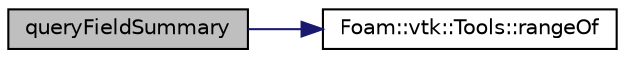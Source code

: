 digraph "queryFieldSummary"
{
  bgcolor="transparent";
  edge [fontname="Helvetica",fontsize="10",labelfontname="Helvetica",labelfontsize="10"];
  node [fontname="Helvetica",fontsize="10",shape=record];
  rankdir="LR";
  Node1 [label="queryFieldSummary",height=0.2,width=0.4,color="black", fillcolor="grey75", style="filled" fontcolor="black"];
  Node1 -> Node2 [color="midnightblue",fontsize="10",style="solid",fontname="Helvetica"];
  Node2 [label="Foam::vtk::Tools::rangeOf",height=0.2,width=0.4,color="black",URL="$namespaceFoam_1_1vtk_1_1Tools.html#a4a3ec31ad894eb0c95f6908e38c2fd15",tooltip="Min/Max of scalar, or mag() of non-scalars. Includes nullptr check. "];
}
